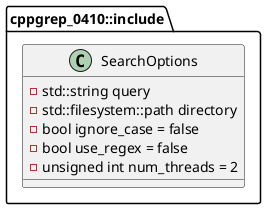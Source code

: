 @startuml
' Define the namespace
package "cppgrep_0410::include" {
    ' Define the SearchOptions struct
    class SearchOptions {
        - std::string query
        - std::filesystem::path directory
        - bool ignore_case = false
        - bool use_regex = false
        - unsigned int num_threads = 2
    }
}
@enduml